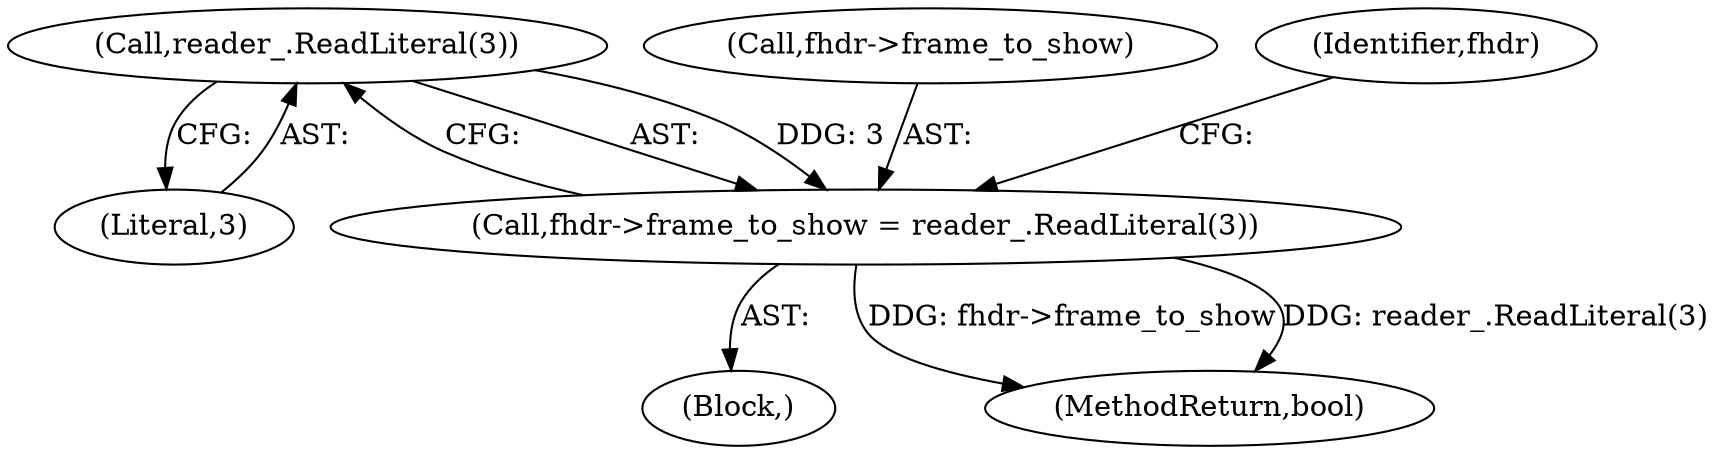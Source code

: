 digraph "0_Chrome_27c68f543e5eba779902447445dfb05ec3f5bf75_15@API" {
"1000145" [label="(Call,reader_.ReadLiteral(3))"];
"1000141" [label="(Call,fhdr->frame_to_show = reader_.ReadLiteral(3))"];
"1000142" [label="(Call,fhdr->frame_to_show)"];
"1000141" [label="(Call,fhdr->frame_to_show = reader_.ReadLiteral(3))"];
"1000149" [label="(Identifier,fhdr)"];
"1000146" [label="(Literal,3)"];
"1000140" [label="(Block,)"];
"1000145" [label="(Call,reader_.ReadLiteral(3))"];
"1000453" [label="(MethodReturn,bool)"];
"1000145" -> "1000141"  [label="AST: "];
"1000145" -> "1000146"  [label="CFG: "];
"1000146" -> "1000145"  [label="AST: "];
"1000141" -> "1000145"  [label="CFG: "];
"1000145" -> "1000141"  [label="DDG: 3"];
"1000141" -> "1000140"  [label="AST: "];
"1000142" -> "1000141"  [label="AST: "];
"1000149" -> "1000141"  [label="CFG: "];
"1000141" -> "1000453"  [label="DDG: fhdr->frame_to_show"];
"1000141" -> "1000453"  [label="DDG: reader_.ReadLiteral(3)"];
}

